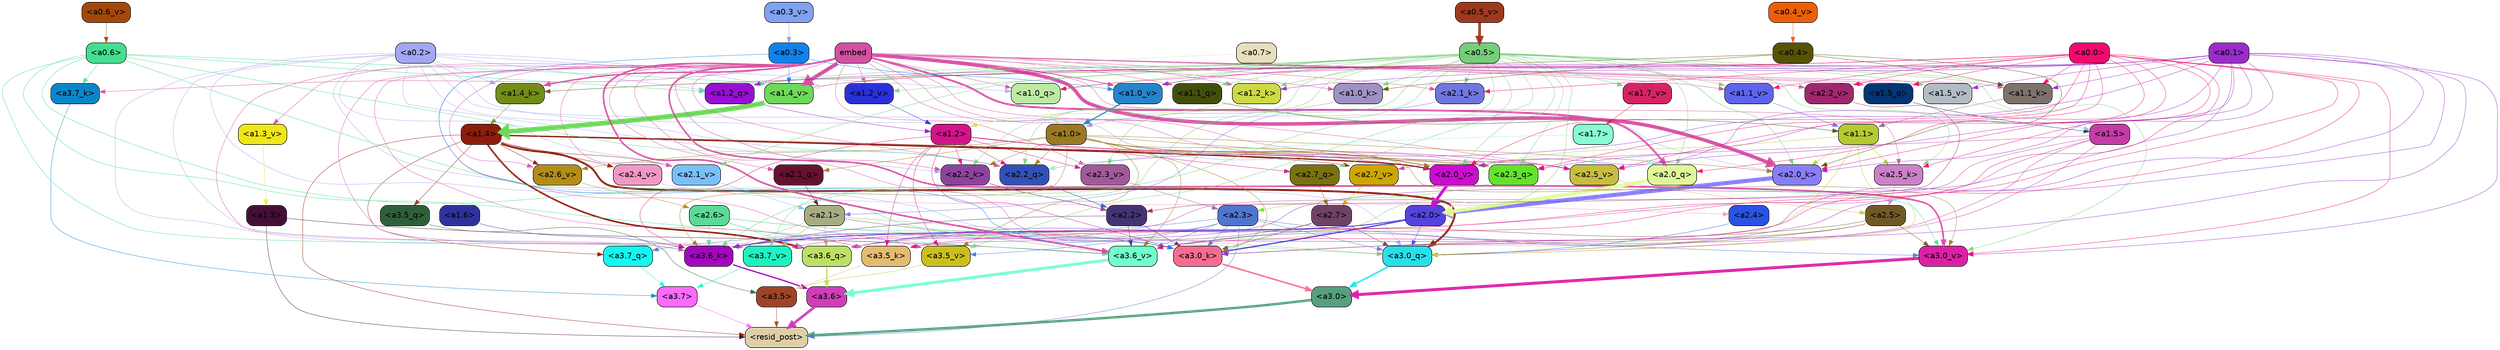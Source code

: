 strict digraph "" {
	graph [bgcolor=transparent,
		layout=dot,
		overlap=false,
		splines=true
	];
	"<a3.7>"	[color=black,
		fillcolor="#fc6bfe",
		fontname=Helvetica,
		shape=box,
		style="filled, rounded"];
	"<resid_post>"	[color=black,
		fillcolor="#dfcfa9",
		fontname=Helvetica,
		shape=box,
		style="filled, rounded"];
	"<a3.7>" -> "<resid_post>"	[color="#fc6bfe",
		penwidth=0.6239100098609924];
	"<a3.6>"	[color=black,
		fillcolor="#d03db8",
		fontname=Helvetica,
		shape=box,
		style="filled, rounded"];
	"<a3.6>" -> "<resid_post>"	[color="#d03db8",
		penwidth=4.569062113761902];
	"<a3.5>"	[color=black,
		fillcolor="#9f4327",
		fontname=Helvetica,
		shape=box,
		style="filled, rounded"];
	"<a3.5>" -> "<resid_post>"	[color="#9f4327",
		penwidth=0.6];
	"<a3.0>"	[color=black,
		fillcolor="#55a07f",
		fontname=Helvetica,
		shape=box,
		style="filled, rounded"];
	"<a3.0>" -> "<resid_post>"	[color="#55a07f",
		penwidth=4.283544182777405];
	"<a2.3>"	[color=black,
		fillcolor="#4f75d0",
		fontname=Helvetica,
		shape=box,
		style="filled, rounded"];
	"<a2.3>" -> "<resid_post>"	[color="#4f75d0",
		penwidth=0.6];
	"<a3.7_q>"	[color=black,
		fillcolor="#14f7f2",
		fontname=Helvetica,
		shape=box,
		style="filled, rounded"];
	"<a2.3>" -> "<a3.7_q>"	[color="#4f75d0",
		penwidth=0.6];
	"<a3.6_q>"	[color=black,
		fillcolor="#bde065",
		fontname=Helvetica,
		shape=box,
		style="filled, rounded"];
	"<a2.3>" -> "<a3.6_q>"	[color="#4f75d0",
		penwidth=0.6];
	"<a3.0_q>"	[color=black,
		fillcolor="#29dfe9",
		fontname=Helvetica,
		shape=box,
		style="filled, rounded"];
	"<a2.3>" -> "<a3.0_q>"	[color="#4f75d0",
		penwidth=0.6];
	"<a3.0_k>"	[color=black,
		fillcolor="#f46d90",
		fontname=Helvetica,
		shape=box,
		style="filled, rounded"];
	"<a2.3>" -> "<a3.0_k>"	[color="#4f75d0",
		penwidth=0.6];
	"<a3.6_v>"	[color=black,
		fillcolor="#71ffcb",
		fontname=Helvetica,
		shape=box,
		style="filled, rounded"];
	"<a2.3>" -> "<a3.6_v>"	[color="#4f75d0",
		penwidth=0.6];
	"<a3.5_v>"	[color=black,
		fillcolor="#cbbf1e",
		fontname=Helvetica,
		shape=box,
		style="filled, rounded"];
	"<a2.3>" -> "<a3.5_v>"	[color="#4f75d0",
		penwidth=0.6];
	"<a3.0_v>"	[color=black,
		fillcolor="#da21a5",
		fontname=Helvetica,
		shape=box,
		style="filled, rounded"];
	"<a2.3>" -> "<a3.0_v>"	[color="#4f75d0",
		penwidth=0.6];
	"<a1.4>"	[color=black,
		fillcolor="#8e1c0b",
		fontname=Helvetica,
		shape=box,
		style="filled, rounded"];
	"<a1.4>" -> "<resid_post>"	[color="#8e1c0b",
		penwidth=0.6];
	"<a1.4>" -> "<a3.7_q>"	[color="#8e1c0b",
		penwidth=0.6];
	"<a1.4>" -> "<a3.6_q>"	[color="#8e1c0b",
		penwidth=2.7934007048606873];
	"<a3.5_q>"	[color=black,
		fillcolor="#2c603a",
		fontname=Helvetica,
		shape=box,
		style="filled, rounded"];
	"<a1.4>" -> "<a3.5_q>"	[color="#8e1c0b",
		penwidth=0.6];
	"<a1.4>" -> "<a3.0_q>"	[color="#8e1c0b",
		penwidth=3.340754985809326];
	"<a2.3_q>"	[color=black,
		fillcolor="#64e22d",
		fontname=Helvetica,
		shape=box,
		style="filled, rounded"];
	"<a1.4>" -> "<a2.3_q>"	[color="#8e1c0b",
		penwidth=0.6];
	"<a2.7_v>"	[color=black,
		fillcolor="#cda604",
		fontname=Helvetica,
		shape=box,
		style="filled, rounded"];
	"<a1.4>" -> "<a2.7_v>"	[color="#8e1c0b",
		penwidth=0.6];
	"<a2.6_v>"	[color=black,
		fillcolor="#b28d18",
		fontname=Helvetica,
		shape=box,
		style="filled, rounded"];
	"<a1.4>" -> "<a2.6_v>"	[color="#8e1c0b",
		penwidth=0.6];
	"<a2.5_v>"	[color=black,
		fillcolor="#c8bd43",
		fontname=Helvetica,
		shape=box,
		style="filled, rounded"];
	"<a1.4>" -> "<a2.5_v>"	[color="#8e1c0b",
		penwidth=0.6];
	"<a2.4_v>"	[color=black,
		fillcolor="#f298c5",
		fontname=Helvetica,
		shape=box,
		style="filled, rounded"];
	"<a1.4>" -> "<a2.4_v>"	[color="#8e1c0b",
		penwidth=0.6];
	"<a2.1_v>"	[color=black,
		fillcolor="#79bffa",
		fontname=Helvetica,
		shape=box,
		style="filled, rounded"];
	"<a1.4>" -> "<a2.1_v>"	[color="#8e1c0b",
		penwidth=0.6];
	"<a2.0_v>"	[color=black,
		fillcolor="#cb0dd0",
		fontname=Helvetica,
		shape=box,
		style="filled, rounded"];
	"<a1.4>" -> "<a2.0_v>"	[color="#8e1c0b",
		penwidth=2.268759250640869];
	"<a1.3>"	[color=black,
		fillcolor="#460e36",
		fontname=Helvetica,
		shape=box,
		style="filled, rounded"];
	"<a1.3>" -> "<resid_post>"	[color="#460e36",
		penwidth=0.6];
	"<a1.3>" -> "<a3.6_v>"	[color="#460e36",
		penwidth=0.6];
	"<a3.7_q>" -> "<a3.7>"	[color="#14f7f2",
		penwidth=0.6];
	"<a3.6_q>" -> "<a3.6>"	[color="#bde065",
		penwidth=2.0347584784030914];
	"<a3.5_q>" -> "<a3.5>"	[color="#2c603a",
		penwidth=0.6];
	"<a3.0_q>" -> "<a3.0>"	[color="#29dfe9",
		penwidth=2.8635367155075073];
	"<a3.7_k>"	[color=black,
		fillcolor="#0b85c9",
		fontname=Helvetica,
		shape=box,
		style="filled, rounded"];
	"<a3.7_k>" -> "<a3.7>"	[color="#0b85c9",
		penwidth=0.6];
	"<a3.6_k>"	[color=black,
		fillcolor="#a306bf",
		fontname=Helvetica,
		shape=box,
		style="filled, rounded"];
	"<a3.6_k>" -> "<a3.6>"	[color="#a306bf",
		penwidth=2.1760786175727844];
	"<a3.5_k>"	[color=black,
		fillcolor="#e4bb70",
		fontname=Helvetica,
		shape=box,
		style="filled, rounded"];
	"<a3.5_k>" -> "<a3.5>"	[color="#e4bb70",
		penwidth=0.6];
	"<a3.0_k>" -> "<a3.0>"	[color="#f46d90",
		penwidth=2.632905662059784];
	"<a3.7_v>"	[color=black,
		fillcolor="#1ff1c1",
		fontname=Helvetica,
		shape=box,
		style="filled, rounded"];
	"<a3.7_v>" -> "<a3.7>"	[color="#1ff1c1",
		penwidth=0.6];
	"<a3.6_v>" -> "<a3.6>"	[color="#71ffcb",
		penwidth=4.981305837631226];
	"<a3.5_v>" -> "<a3.5>"	[color="#cbbf1e",
		penwidth=0.6];
	"<a3.0_v>" -> "<a3.0>"	[color="#da21a5",
		penwidth=5.168330669403076];
	"<a2.7>"	[color=black,
		fillcolor="#6e4264",
		fontname=Helvetica,
		shape=box,
		style="filled, rounded"];
	"<a2.7>" -> "<a3.6_q>"	[color="#6e4264",
		penwidth=0.6];
	"<a2.7>" -> "<a3.0_q>"	[color="#6e4264",
		penwidth=0.6];
	"<a2.7>" -> "<a3.0_k>"	[color="#6e4264",
		penwidth=0.6];
	"<a2.6>"	[color=black,
		fillcolor="#5bda97",
		fontname=Helvetica,
		shape=box,
		style="filled, rounded"];
	"<a2.6>" -> "<a3.6_q>"	[color="#5bda97",
		penwidth=0.6];
	"<a2.6>" -> "<a3.0_q>"	[color="#5bda97",
		penwidth=0.6];
	"<a2.6>" -> "<a3.6_k>"	[color="#5bda97",
		penwidth=0.6];
	"<a2.6>" -> "<a3.5_k>"	[color="#5bda97",
		penwidth=0.6];
	"<a2.6>" -> "<a3.0_k>"	[color="#5bda97",
		penwidth=0.6];
	"<a2.1>"	[color=black,
		fillcolor="#a7ac81",
		fontname=Helvetica,
		shape=box,
		style="filled, rounded"];
	"<a2.1>" -> "<a3.6_q>"	[color="#a7ac81",
		penwidth=0.6];
	"<a2.1>" -> "<a3.0_q>"	[color="#a7ac81",
		penwidth=0.6];
	"<a2.1>" -> "<a3.6_k>"	[color="#a7ac81",
		penwidth=0.6];
	"<a2.1>" -> "<a3.0_k>"	[color="#a7ac81",
		penwidth=0.6];
	"<a2.1>" -> "<a3.7_v>"	[color="#a7ac81",
		penwidth=0.6];
	"<a2.1>" -> "<a3.6_v>"	[color="#a7ac81",
		penwidth=0.6];
	"<a2.0>"	[color=black,
		fillcolor="#5343df",
		fontname=Helvetica,
		shape=box,
		style="filled, rounded"];
	"<a2.0>" -> "<a3.6_q>"	[color="#5343df",
		penwidth=0.6];
	"<a2.0>" -> "<a3.0_q>"	[color="#5343df",
		penwidth=0.6];
	"<a2.0>" -> "<a3.6_k>"	[color="#5343df",
		penwidth=1.6382827460765839];
	"<a2.0>" -> "<a3.0_k>"	[color="#5343df",
		penwidth=2.161143198609352];
	"<a1.5>"	[color=black,
		fillcolor="#c43ca7",
		fontname=Helvetica,
		shape=box,
		style="filled, rounded"];
	"<a1.5>" -> "<a3.6_q>"	[color="#c43ca7",
		penwidth=0.6];
	"<a1.5>" -> "<a3.0_q>"	[color="#c43ca7",
		penwidth=0.6];
	"<a1.5>" -> "<a3.6_k>"	[color="#c43ca7",
		penwidth=0.6];
	"<a1.5>" -> "<a3.0_k>"	[color="#c43ca7",
		penwidth=0.6];
	"<a1.5>" -> "<a2.7_v>"	[color="#c43ca7",
		penwidth=0.6];
	"<a0.2>"	[color=black,
		fillcolor="#a4a6f1",
		fontname=Helvetica,
		shape=box,
		style="filled, rounded"];
	"<a0.2>" -> "<a3.6_q>"	[color="#a4a6f1",
		penwidth=0.6];
	"<a0.2>" -> "<a3.0_q>"	[color="#a4a6f1",
		penwidth=0.6];
	"<a0.2>" -> "<a3.6_k>"	[color="#a4a6f1",
		penwidth=0.6];
	"<a0.2>" -> "<a3.0_k>"	[color="#a4a6f1",
		penwidth=0.6];
	"<a2.2_q>"	[color=black,
		fillcolor="#3151b7",
		fontname=Helvetica,
		shape=box,
		style="filled, rounded"];
	"<a0.2>" -> "<a2.2_q>"	[color="#a4a6f1",
		penwidth=0.6];
	"<a2.2_k>"	[color=black,
		fillcolor="#8d439d",
		fontname=Helvetica,
		shape=box,
		style="filled, rounded"];
	"<a0.2>" -> "<a2.2_k>"	[color="#a4a6f1",
		penwidth=0.6];
	"<a2.0_k>"	[color=black,
		fillcolor="#887df8",
		fontname=Helvetica,
		shape=box,
		style="filled, rounded"];
	"<a0.2>" -> "<a2.0_k>"	[color="#a4a6f1",
		penwidth=0.6];
	"<a0.2>" -> "<a2.1_v>"	[color="#a4a6f1",
		penwidth=0.6];
	"<a0.2>" -> "<a2.0_v>"	[color="#a4a6f1",
		penwidth=0.6];
	"<a1.2_q>"	[color=black,
		fillcolor="#970fd1",
		fontname=Helvetica,
		shape=box,
		style="filled, rounded"];
	"<a0.2>" -> "<a1.2_q>"	[color="#a4a6f1",
		penwidth=0.6];
	"<a1.0_q>"	[color=black,
		fillcolor="#bdeaa2",
		fontname=Helvetica,
		shape=box,
		style="filled, rounded"];
	"<a0.2>" -> "<a1.0_q>"	[color="#a4a6f1",
		penwidth=0.6];
	"<a1.4_k>"	[color=black,
		fillcolor="#738c15",
		fontname=Helvetica,
		shape=box,
		style="filled, rounded"];
	"<a0.2>" -> "<a1.4_k>"	[color="#a4a6f1",
		penwidth=0.6];
	"<a1.4_v>"	[color=black,
		fillcolor="#6dd859",
		fontname=Helvetica,
		shape=box,
		style="filled, rounded"];
	"<a0.2>" -> "<a1.4_v>"	[color="#a4a6f1",
		penwidth=0.6];
	"<a2.5>"	[color=black,
		fillcolor="#6e5a25",
		fontname=Helvetica,
		shape=box,
		style="filled, rounded"];
	"<a2.5>" -> "<a3.0_q>"	[color="#6e5a25",
		penwidth=0.6];
	"<a2.5>" -> "<a3.0_k>"	[color="#6e5a25",
		penwidth=0.6];
	"<a2.5>" -> "<a3.6_v>"	[color="#6e5a25",
		penwidth=0.6];
	"<a2.5>" -> "<a3.0_v>"	[color="#6e5a25",
		penwidth=0.6];
	"<a2.4>"	[color=black,
		fillcolor="#2a52e5",
		fontname=Helvetica,
		shape=box,
		style="filled, rounded"];
	"<a2.4>" -> "<a3.0_q>"	[color="#2a52e5",
		penwidth=0.6];
	"<a1.1>"	[color=black,
		fillcolor="#b5c931",
		fontname=Helvetica,
		shape=box,
		style="filled, rounded"];
	"<a1.1>" -> "<a3.0_q>"	[color="#b5c931",
		penwidth=0.6];
	"<a1.1>" -> "<a3.0_k>"	[color="#b5c931",
		penwidth=0.6];
	"<a2.5_k>"	[color=black,
		fillcolor="#cc80c7",
		fontname=Helvetica,
		shape=box,
		style="filled, rounded"];
	"<a1.1>" -> "<a2.5_k>"	[color="#b5c931",
		penwidth=0.6];
	"<a1.1>" -> "<a2.0_k>"	[color="#b5c931",
		penwidth=0.6];
	"<a1.1>" -> "<a2.0_v>"	[color="#b5c931",
		penwidth=0.6];
	"<a0.6>"	[color=black,
		fillcolor="#43df90",
		fontname=Helvetica,
		shape=box,
		style="filled, rounded"];
	"<a0.6>" -> "<a3.7_k>"	[color="#43df90",
		penwidth=0.6];
	"<a0.6>" -> "<a3.6_k>"	[color="#43df90",
		penwidth=0.6];
	"<a0.6>" -> "<a3.0_k>"	[color="#43df90",
		penwidth=0.6];
	"<a0.6>" -> "<a3.6_v>"	[color="#43df90",
		penwidth=0.6];
	"<a0.6>" -> "<a3.0_v>"	[color="#43df90",
		penwidth=0.6];
	"<a0.6>" -> "<a2.2_q>"	[color="#43df90",
		penwidth=0.6];
	"<a0.6>" -> "<a1.2_q>"	[color="#43df90",
		penwidth=0.6];
	"<a0.6>" -> "<a1.4_v>"	[color="#43df90",
		penwidth=0.6];
	embed	[color=black,
		fillcolor="#d450a2",
		fontname=Helvetica,
		shape=box,
		style="filled, rounded"];
	embed -> "<a3.7_k>"	[color="#d450a2",
		penwidth=0.6];
	embed -> "<a3.6_k>"	[color="#d450a2",
		penwidth=0.6];
	embed -> "<a3.5_k>"	[color="#d450a2",
		penwidth=0.6];
	embed -> "<a3.0_k>"	[color="#d450a2",
		penwidth=0.6];
	embed -> "<a3.7_v>"	[color="#d450a2",
		penwidth=0.6];
	embed -> "<a3.6_v>"	[color="#d450a2",
		penwidth=2.7825746536254883];
	embed -> "<a3.5_v>"	[color="#d450a2",
		penwidth=0.6];
	embed -> "<a3.0_v>"	[color="#d450a2",
		penwidth=2.6950180530548096];
	embed -> "<a2.3_q>"	[color="#d450a2",
		penwidth=0.6];
	embed -> "<a2.2_q>"	[color="#d450a2",
		penwidth=0.6];
	"<a2.1_q>"	[color=black,
		fillcolor="#671130",
		fontname=Helvetica,
		shape=box,
		style="filled, rounded"];
	embed -> "<a2.1_q>"	[color="#d450a2",
		penwidth=0.6];
	"<a2.0_q>"	[color=black,
		fillcolor="#dff79a",
		fontname=Helvetica,
		shape=box,
		style="filled, rounded"];
	embed -> "<a2.0_q>"	[color="#d450a2",
		penwidth=3.305941343307495];
	embed -> "<a2.5_k>"	[color="#d450a2",
		penwidth=0.6];
	embed -> "<a2.2_k>"	[color="#d450a2",
		penwidth=0.6698317527770996];
	"<a2.1_k>"	[color=black,
		fillcolor="#6f76df",
		fontname=Helvetica,
		shape=box,
		style="filled, rounded"];
	embed -> "<a2.1_k>"	[color="#d450a2",
		penwidth=0.6];
	embed -> "<a2.0_k>"	[color="#d450a2",
		penwidth=6.12570995092392];
	embed -> "<a2.6_v>"	[color="#d450a2",
		penwidth=0.6];
	embed -> "<a2.5_v>"	[color="#d450a2",
		penwidth=0.6];
	"<a2.3_v>"	[color=black,
		fillcolor="#a15a99",
		fontname=Helvetica,
		shape=box,
		style="filled, rounded"];
	embed -> "<a2.3_v>"	[color="#d450a2",
		penwidth=0.6];
	"<a2.2_v>"	[color=black,
		fillcolor="#a0276e",
		fontname=Helvetica,
		shape=box,
		style="filled, rounded"];
	embed -> "<a2.2_v>"	[color="#d450a2",
		penwidth=0.6];
	embed -> "<a2.1_v>"	[color="#d450a2",
		penwidth=0.6];
	embed -> "<a2.0_v>"	[color="#d450a2",
		penwidth=0.6];
	"<a1.5_q>"	[color=black,
		fillcolor="#043574",
		fontname=Helvetica,
		shape=box,
		style="filled, rounded"];
	embed -> "<a1.5_q>"	[color="#d450a2",
		penwidth=0.6];
	embed -> "<a1.2_q>"	[color="#d450a2",
		penwidth=0.6087074279785156];
	"<a1.1_q>"	[color=black,
		fillcolor="#424f0c",
		fontname=Helvetica,
		shape=box,
		style="filled, rounded"];
	embed -> "<a1.1_q>"	[color="#d450a2",
		penwidth=0.6];
	embed -> "<a1.0_q>"	[color="#d450a2",
		penwidth=0.6];
	embed -> "<a1.4_k>"	[color="#d450a2",
		penwidth=2.1858973503112793];
	"<a1.2_k>"	[color=black,
		fillcolor="#cdd945",
		fontname=Helvetica,
		shape=box,
		style="filled, rounded"];
	embed -> "<a1.2_k>"	[color="#d450a2",
		penwidth=0.6];
	"<a1.1_k>"	[color=black,
		fillcolor="#7e726d",
		fontname=Helvetica,
		shape=box,
		style="filled, rounded"];
	embed -> "<a1.1_k>"	[color="#d450a2",
		penwidth=0.6];
	"<a1.0_k>"	[color=black,
		fillcolor="#9f91c5",
		fontname=Helvetica,
		shape=box,
		style="filled, rounded"];
	embed -> "<a1.0_k>"	[color="#d450a2",
		penwidth=0.6];
	"<a1.5_v>"	[color=black,
		fillcolor="#b2bcc4",
		fontname=Helvetica,
		shape=box,
		style="filled, rounded"];
	embed -> "<a1.5_v>"	[color="#d450a2",
		penwidth=0.6];
	embed -> "<a1.4_v>"	[color="#d450a2",
		penwidth=6.590077131986618];
	"<a1.3_v>"	[color=black,
		fillcolor="#f0e516",
		fontname=Helvetica,
		shape=box,
		style="filled, rounded"];
	embed -> "<a1.3_v>"	[color="#d450a2",
		penwidth=0.6];
	"<a1.2_v>"	[color=black,
		fillcolor="#2a30d9",
		fontname=Helvetica,
		shape=box,
		style="filled, rounded"];
	embed -> "<a1.2_v>"	[color="#d450a2",
		penwidth=0.6];
	"<a1.1_v>"	[color=black,
		fillcolor="#5c64ec",
		fontname=Helvetica,
		shape=box,
		style="filled, rounded"];
	embed -> "<a1.1_v>"	[color="#d450a2",
		penwidth=0.6];
	"<a1.0_v>"	[color=black,
		fillcolor="#2485ca",
		fontname=Helvetica,
		shape=box,
		style="filled, rounded"];
	embed -> "<a1.0_v>"	[color="#d450a2",
		penwidth=1.2076449394226074];
	"<a2.2>"	[color=black,
		fillcolor="#443374",
		fontname=Helvetica,
		shape=box,
		style="filled, rounded"];
	"<a2.2>" -> "<a3.6_k>"	[color="#443374",
		penwidth=0.6];
	"<a2.2>" -> "<a3.0_k>"	[color="#443374",
		penwidth=0.6];
	"<a2.2>" -> "<a3.6_v>"	[color="#443374",
		penwidth=0.6];
	"<a1.6>"	[color=black,
		fillcolor="#30319c",
		fontname=Helvetica,
		shape=box,
		style="filled, rounded"];
	"<a1.6>" -> "<a3.6_k>"	[color="#30319c",
		penwidth=0.6];
	"<a1.2>"	[color=black,
		fillcolor="#d41388",
		fontname=Helvetica,
		shape=box,
		style="filled, rounded"];
	"<a1.2>" -> "<a3.6_k>"	[color="#d41388",
		penwidth=0.6];
	"<a1.2>" -> "<a3.5_k>"	[color="#d41388",
		penwidth=0.6];
	"<a1.2>" -> "<a3.0_k>"	[color="#d41388",
		penwidth=0.6];
	"<a1.2>" -> "<a3.5_v>"	[color="#d41388",
		penwidth=0.6];
	"<a2.7_q>"	[color=black,
		fillcolor="#7a720e",
		fontname=Helvetica,
		shape=box,
		style="filled, rounded"];
	"<a1.2>" -> "<a2.7_q>"	[color="#d41388",
		penwidth=0.6];
	"<a1.2>" -> "<a2.2_q>"	[color="#d41388",
		penwidth=0.6];
	"<a1.2>" -> "<a2.2_k>"	[color="#d41388",
		penwidth=0.6];
	"<a1.2>" -> "<a2.5_v>"	[color="#d41388",
		penwidth=0.6];
	"<a1.2>" -> "<a2.3_v>"	[color="#d41388",
		penwidth=0.6];
	"<a1.2>" -> "<a2.0_v>"	[color="#d41388",
		penwidth=0.6];
	"<a1.0>"	[color=black,
		fillcolor="#9a7922",
		fontname=Helvetica,
		shape=box,
		style="filled, rounded"];
	"<a1.0>" -> "<a3.6_k>"	[color="#9a7922",
		penwidth=0.6];
	"<a1.0>" -> "<a3.0_k>"	[color="#9a7922",
		penwidth=0.6];
	"<a1.0>" -> "<a3.6_v>"	[color="#9a7922",
		penwidth=0.6];
	"<a1.0>" -> "<a3.5_v>"	[color="#9a7922",
		penwidth=0.6];
	"<a1.0>" -> "<a3.0_v>"	[color="#9a7922",
		penwidth=0.6];
	"<a1.0>" -> "<a2.3_q>"	[color="#9a7922",
		penwidth=0.6];
	"<a1.0>" -> "<a2.2_q>"	[color="#9a7922",
		penwidth=0.6];
	"<a1.0>" -> "<a2.1_q>"	[color="#9a7922",
		penwidth=0.6];
	"<a1.0>" -> "<a2.2_k>"	[color="#9a7922",
		penwidth=0.6];
	"<a1.0>" -> "<a2.0_k>"	[color="#9a7922",
		penwidth=0.6];
	"<a1.0>" -> "<a2.6_v>"	[color="#9a7922",
		penwidth=0.6];
	"<a1.0>" -> "<a2.0_v>"	[color="#9a7922",
		penwidth=1.2213096618652344];
	"<a0.5>"	[color=black,
		fillcolor="#77cd7a",
		fontname=Helvetica,
		shape=box,
		style="filled, rounded"];
	"<a0.5>" -> "<a3.6_k>"	[color="#77cd7a",
		penwidth=0.6];
	"<a0.5>" -> "<a3.7_v>"	[color="#77cd7a",
		penwidth=0.6];
	"<a0.5>" -> "<a3.6_v>"	[color="#77cd7a",
		penwidth=0.6];
	"<a0.5>" -> "<a3.5_v>"	[color="#77cd7a",
		penwidth=0.6];
	"<a0.5>" -> "<a3.0_v>"	[color="#77cd7a",
		penwidth=0.6];
	"<a0.5>" -> "<a2.7_q>"	[color="#77cd7a",
		penwidth=0.6];
	"<a0.5>" -> "<a2.3_q>"	[color="#77cd7a",
		penwidth=0.6];
	"<a0.5>" -> "<a2.2_q>"	[color="#77cd7a",
		penwidth=0.6];
	"<a0.5>" -> "<a2.0_q>"	[color="#77cd7a",
		penwidth=0.6];
	"<a0.5>" -> "<a2.5_k>"	[color="#77cd7a",
		penwidth=0.6];
	"<a0.5>" -> "<a2.2_k>"	[color="#77cd7a",
		penwidth=0.6];
	"<a0.5>" -> "<a2.1_k>"	[color="#77cd7a",
		penwidth=0.6];
	"<a0.5>" -> "<a2.0_k>"	[color="#77cd7a",
		penwidth=0.6900839805603027];
	"<a0.5>" -> "<a2.3_v>"	[color="#77cd7a",
		penwidth=0.6];
	"<a0.5>" -> "<a2.1_v>"	[color="#77cd7a",
		penwidth=0.6];
	"<a0.5>" -> "<a2.0_v>"	[color="#77cd7a",
		penwidth=0.6];
	"<a0.5>" -> "<a1.2_q>"	[color="#77cd7a",
		penwidth=0.6];
	"<a0.5>" -> "<a1.1_q>"	[color="#77cd7a",
		penwidth=0.6];
	"<a0.5>" -> "<a1.0_q>"	[color="#77cd7a",
		penwidth=0.6];
	"<a0.5>" -> "<a1.2_k>"	[color="#77cd7a",
		penwidth=0.6];
	"<a0.5>" -> "<a1.1_k>"	[color="#77cd7a",
		penwidth=0.6];
	"<a0.5>" -> "<a1.0_k>"	[color="#77cd7a",
		penwidth=0.6];
	"<a1.7_v>"	[color=black,
		fillcolor="#d42461",
		fontname=Helvetica,
		shape=box,
		style="filled, rounded"];
	"<a0.5>" -> "<a1.7_v>"	[color="#77cd7a",
		penwidth=0.6];
	"<a0.5>" -> "<a1.5_v>"	[color="#77cd7a",
		penwidth=0.6];
	"<a0.5>" -> "<a1.4_v>"	[color="#77cd7a",
		penwidth=0.9985027313232422];
	"<a0.5>" -> "<a1.2_v>"	[color="#77cd7a",
		penwidth=0.6];
	"<a0.5>" -> "<a1.1_v>"	[color="#77cd7a",
		penwidth=0.6];
	"<a0.5>" -> "<a1.0_v>"	[color="#77cd7a",
		penwidth=0.6];
	"<a0.1>"	[color=black,
		fillcolor="#992cca",
		fontname=Helvetica,
		shape=box,
		style="filled, rounded"];
	"<a0.1>" -> "<a3.6_k>"	[color="#992cca",
		penwidth=0.6];
	"<a0.1>" -> "<a3.5_k>"	[color="#992cca",
		penwidth=0.6];
	"<a0.1>" -> "<a3.0_k>"	[color="#992cca",
		penwidth=0.6];
	"<a0.1>" -> "<a3.6_v>"	[color="#992cca",
		penwidth=0.6];
	"<a0.1>" -> "<a3.0_v>"	[color="#992cca",
		penwidth=0.6];
	"<a0.1>" -> "<a2.3_q>"	[color="#992cca",
		penwidth=0.6];
	"<a0.1>" -> "<a2.2_q>"	[color="#992cca",
		penwidth=0.6];
	"<a0.1>" -> "<a2.0_k>"	[color="#992cca",
		penwidth=0.6];
	"<a0.1>" -> "<a2.5_v>"	[color="#992cca",
		penwidth=0.6];
	"<a0.1>" -> "<a2.0_v>"	[color="#992cca",
		penwidth=0.6];
	"<a0.1>" -> "<a1.2_q>"	[color="#992cca",
		penwidth=0.6218185424804688];
	"<a0.1>" -> "<a1.2_k>"	[color="#992cca",
		penwidth=0.6];
	"<a0.1>" -> "<a1.1_k>"	[color="#992cca",
		penwidth=0.6];
	"<a0.1>" -> "<a1.5_v>"	[color="#992cca",
		penwidth=0.6];
	"<a0.1>" -> "<a1.4_v>"	[color="#992cca",
		penwidth=0.6];
	"<a0.1>" -> "<a1.0_v>"	[color="#992cca",
		penwidth=0.6];
	"<a0.0>"	[color=black,
		fillcolor="#f20a6f",
		fontname=Helvetica,
		shape=box,
		style="filled, rounded"];
	"<a0.0>" -> "<a3.5_k>"	[color="#f20a6f",
		penwidth=0.6];
	"<a0.0>" -> "<a3.7_v>"	[color="#f20a6f",
		penwidth=0.6];
	"<a0.0>" -> "<a3.6_v>"	[color="#f20a6f",
		penwidth=0.6];
	"<a0.0>" -> "<a3.0_v>"	[color="#f20a6f",
		penwidth=0.6];
	"<a0.0>" -> "<a2.3_q>"	[color="#f20a6f",
		penwidth=0.6];
	"<a0.0>" -> "<a2.0_q>"	[color="#f20a6f",
		penwidth=0.6];
	"<a0.0>" -> "<a2.5_k>"	[color="#f20a6f",
		penwidth=0.6];
	"<a0.0>" -> "<a2.1_k>"	[color="#f20a6f",
		penwidth=0.6];
	"<a0.0>" -> "<a2.0_k>"	[color="#f20a6f",
		penwidth=0.6];
	"<a0.0>" -> "<a2.5_v>"	[color="#f20a6f",
		penwidth=0.6];
	"<a0.0>" -> "<a2.2_v>"	[color="#f20a6f",
		penwidth=0.6];
	"<a0.0>" -> "<a2.0_v>"	[color="#f20a6f",
		penwidth=0.6];
	"<a0.0>" -> "<a1.5_q>"	[color="#f20a6f",
		penwidth=0.6];
	"<a0.0>" -> "<a1.0_q>"	[color="#f20a6f",
		penwidth=0.6];
	"<a0.0>" -> "<a1.1_k>"	[color="#f20a6f",
		penwidth=0.6];
	"<a0.0>" -> "<a1.4_v>"	[color="#f20a6f",
		penwidth=0.6];
	"<a0.0>" -> "<a1.1_v>"	[color="#f20a6f",
		penwidth=0.6];
	"<a0.3>"	[color=black,
		fillcolor="#1082ec",
		fontname=Helvetica,
		shape=box,
		style="filled, rounded"];
	"<a0.3>" -> "<a3.0_k>"	[color="#1082ec",
		penwidth=0.6];
	"<a0.3>" -> "<a1.4_v>"	[color="#1082ec",
		penwidth=0.6];
	"<a0.3>" -> "<a1.0_v>"	[color="#1082ec",
		penwidth=0.6];
	"<a2.7_q>" -> "<a2.7>"	[color="#7a720e",
		penwidth=0.6];
	"<a2.3_q>" -> "<a2.3>"	[color="#64e22d",
		penwidth=0.6];
	"<a2.2_q>" -> "<a2.2>"	[color="#3151b7",
		penwidth=0.7553567886352539];
	"<a2.1_q>" -> "<a2.1>"	[color="#671130",
		penwidth=0.6];
	"<a2.0_q>" -> "<a2.0>"	[color="#dff79a",
		penwidth=6.256794691085815];
	"<a2.5_k>" -> "<a2.5>"	[color="#cc80c7",
		penwidth=0.6];
	"<a2.2_k>" -> "<a2.2>"	[color="#8d439d",
		penwidth=0.8854708671569824];
	"<a2.1_k>" -> "<a2.1>"	[color="#6f76df",
		penwidth=0.6];
	"<a2.0_k>" -> "<a2.0>"	[color="#887df8",
		penwidth=7.231504917144775];
	"<a2.7_v>" -> "<a2.7>"	[color="#cda604",
		penwidth=0.6];
	"<a2.6_v>" -> "<a2.6>"	[color="#b28d18",
		penwidth=0.6];
	"<a2.5_v>" -> "<a2.5>"	[color="#c8bd43",
		penwidth=0.6];
	"<a2.4_v>" -> "<a2.4>"	[color="#f298c5",
		penwidth=0.6];
	"<a2.3_v>" -> "<a2.3>"	[color="#a15a99",
		penwidth=0.6];
	"<a2.2_v>" -> "<a2.2>"	[color="#a0276e",
		penwidth=0.6];
	"<a2.1_v>" -> "<a2.1>"	[color="#79bffa",
		penwidth=0.6];
	"<a2.0_v>" -> "<a2.0>"	[color="#cb0dd0",
		penwidth=5.231471925973892];
	"<a1.7>"	[color=black,
		fillcolor="#88fbd1",
		fontname=Helvetica,
		shape=box,
		style="filled, rounded"];
	"<a1.7>" -> "<a2.2_q>"	[color="#88fbd1",
		penwidth=0.6];
	"<a1.7>" -> "<a2.0_q>"	[color="#88fbd1",
		penwidth=0.6];
	"<a1.7>" -> "<a2.5_v>"	[color="#88fbd1",
		penwidth=0.6];
	"<a0.4>"	[color=black,
		fillcolor="#585206",
		fontname=Helvetica,
		shape=box,
		style="filled, rounded"];
	"<a0.4>" -> "<a2.0_k>"	[color="#585206",
		penwidth=0.6];
	"<a0.4>" -> "<a1.4_k>"	[color="#585206",
		penwidth=0.6];
	"<a0.4>" -> "<a1.1_k>"	[color="#585206",
		penwidth=0.6];
	"<a0.4>" -> "<a1.0_k>"	[color="#585206",
		penwidth=0.6];
	"<a1.5_q>" -> "<a1.5>"	[color="#043574",
		penwidth=0.6];
	"<a1.2_q>" -> "<a1.2>"	[color="#970fd1",
		penwidth=0.6];
	"<a1.1_q>" -> "<a1.1>"	[color="#424f0c",
		penwidth=0.6];
	"<a1.0_q>" -> "<a1.0>"	[color="#bdeaa2",
		penwidth=0.6];
	"<a1.4_k>" -> "<a1.4>"	[color="#738c15",
		penwidth=0.6];
	"<a1.2_k>" -> "<a1.2>"	[color="#cdd945",
		penwidth=0.6];
	"<a1.1_k>" -> "<a1.1>"	[color="#7e726d",
		penwidth=0.6];
	"<a1.0_k>" -> "<a1.0>"	[color="#9f91c5",
		penwidth=0.6];
	"<a1.7_v>" -> "<a1.7>"	[color="#d42461",
		penwidth=0.6];
	"<a1.5_v>" -> "<a1.5>"	[color="#b2bcc4",
		penwidth=0.6];
	"<a1.4_v>" -> "<a1.4>"	[color="#6dd859",
		penwidth=8.36684274673462];
	"<a1.3_v>" -> "<a1.3>"	[color="#f0e516",
		penwidth=0.6];
	"<a1.2_v>" -> "<a1.2>"	[color="#2a30d9",
		penwidth=0.6];
	"<a1.1_v>" -> "<a1.1>"	[color="#5c64ec",
		penwidth=0.6];
	"<a1.0_v>" -> "<a1.0>"	[color="#2485ca",
		penwidth=1.9665732383728027];
	"<a0.7>"	[color=black,
		fillcolor="#e6debd",
		fontname=Helvetica,
		shape=box,
		style="filled, rounded"];
	"<a0.7>" -> "<a1.2_k>"	[color="#e6debd",
		penwidth=0.6];
	"<a0.7>" -> "<a1.0_k>"	[color="#e6debd",
		penwidth=0.6];
	"<a0.7>" -> "<a1.4_v>"	[color="#e6debd",
		penwidth=0.6];
	"<a0.6_v>"	[color=black,
		fillcolor="#a2480a",
		fontname=Helvetica,
		shape=box,
		style="filled, rounded"];
	"<a0.6_v>" -> "<a0.6>"	[color="#a2480a",
		penwidth=0.6];
	"<a0.5_v>"	[color=black,
		fillcolor="#9e391d",
		fontname=Helvetica,
		shape=box,
		style="filled, rounded"];
	"<a0.5_v>" -> "<a0.5>"	[color="#9e391d",
		penwidth=4.667354106903076];
	"<a0.4_v>"	[color=black,
		fillcolor="#ed5e07",
		fontname=Helvetica,
		shape=box,
		style="filled, rounded"];
	"<a0.4_v>" -> "<a0.4>"	[color="#ed5e07",
		penwidth=0.6];
	"<a0.3_v>"	[color=black,
		fillcolor="#80a2f2",
		fontname=Helvetica,
		shape=box,
		style="filled, rounded"];
	"<a0.3_v>" -> "<a0.3>"	[color="#80a2f2",
		penwidth=0.6];
}
